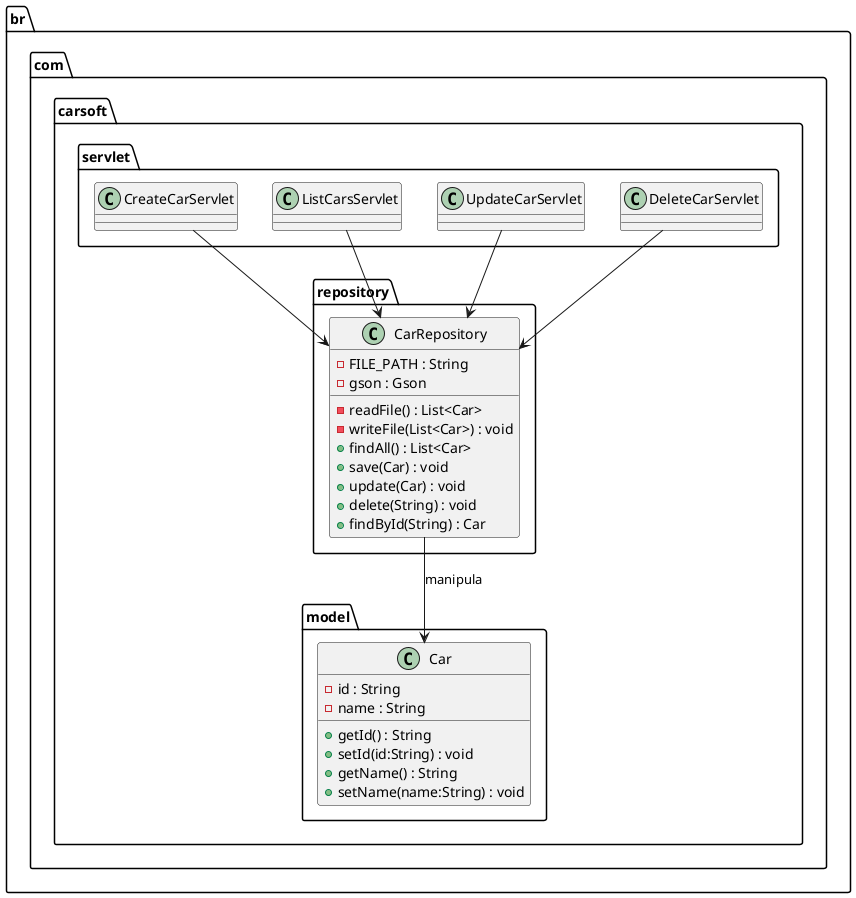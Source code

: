 @startuml
skinparam packageStyle rectangle

package com.seuprojeto.cadastro {
  class Main
}

package com.seuprojeto.cadastro.model {
  class Cliente {
    - id: String
    - nome: String
    - email: String
    - telefone: String
    + getId(): String
    + getNome(): String
    + getEmail(): String
    + getTelefone(): String
    + setId(id: String)
    + setNome(nome: String)
    + setEmail(email: String)
    + setTelefone(telefone: String)
  }
}

package com.seuprojeto.cadastro.persistence {
  class JsonStore<T> {
    - gson: Gson
    - listType: Type
    - file: Path
    + JsonStore(file: Path, clazz: Class<T>)
    + loadAll(): List<T>
@startuml
package "br.com.carsoft.model" {
    class Car {
        - id : String
        - name : String
        + getId() : String
        + setId(id:String) : void
        + getName() : String
        + setName(name:String) : void
    }
}

package "br.com.carsoft.repository" {
    class CarRepository {
        - FILE_PATH : String
        - gson : Gson
        - readFile() : List<Car>
        - writeFile(List<Car>) : void
        + findAll() : List<Car>
        + save(Car) : void
        + update(Car) : void
        + delete(String) : void
        + findById(String) : Car
    }
}

package "br.com.carsoft.servlet" {
    class CreateCarServlet
    class ListCarsServlet
    class UpdateCarServlet
    class DeleteCarServlet
}

CarRepository --> Car : "manipula"
CreateCarServlet --> CarRepository
ListCarsServlet --> CarRepository
UpdateCarServlet --> CarRepository
DeleteCarServlet --> CarRepository
@enduml
